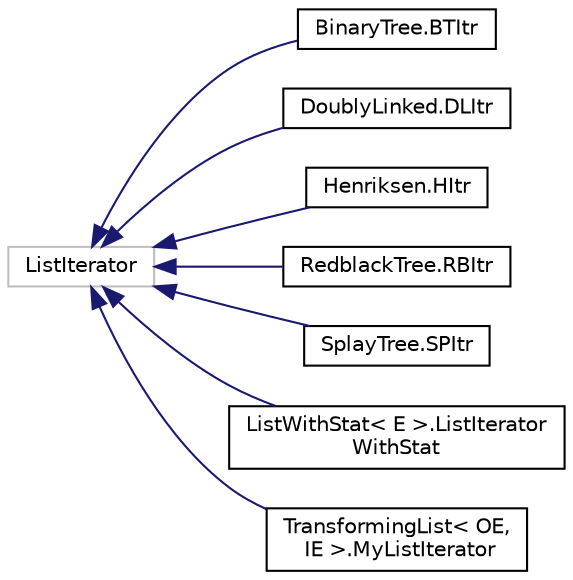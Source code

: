 digraph "Graphical Class Hierarchy"
{
 // INTERACTIVE_SVG=YES
  bgcolor="transparent";
  edge [fontname="Helvetica",fontsize="10",labelfontname="Helvetica",labelfontsize="10"];
  node [fontname="Helvetica",fontsize="10",shape=record];
  rankdir="LR";
  Node757 [label="ListIterator",height=0.2,width=0.4,color="grey75"];
  Node757 -> Node0 [dir="back",color="midnightblue",fontsize="10",style="solid",fontname="Helvetica"];
  Node0 [label="BinaryTree.BTItr",height=0.2,width=0.4,color="black",URL="$d2/d72/classumontreal_1_1ssj_1_1simevents_1_1eventlist_1_1BinaryTree_1_1BTItr.html"];
  Node757 -> Node759 [dir="back",color="midnightblue",fontsize="10",style="solid",fontname="Helvetica"];
  Node759 [label="DoublyLinked.DLItr",height=0.2,width=0.4,color="black",URL="$d5/de3/classumontreal_1_1ssj_1_1simevents_1_1eventlist_1_1DoublyLinked_1_1DLItr.html"];
  Node757 -> Node760 [dir="back",color="midnightblue",fontsize="10",style="solid",fontname="Helvetica"];
  Node760 [label="Henriksen.HItr",height=0.2,width=0.4,color="black",URL="$d1/d4a/classumontreal_1_1ssj_1_1simevents_1_1eventlist_1_1Henriksen_1_1HItr.html"];
  Node757 -> Node761 [dir="back",color="midnightblue",fontsize="10",style="solid",fontname="Helvetica"];
  Node761 [label="RedblackTree.RBItr",height=0.2,width=0.4,color="black",URL="$df/de5/classumontreal_1_1ssj_1_1simevents_1_1eventlist_1_1RedblackTree_1_1RBItr.html"];
  Node757 -> Node762 [dir="back",color="midnightblue",fontsize="10",style="solid",fontname="Helvetica"];
  Node762 [label="SplayTree.SPItr",height=0.2,width=0.4,color="black",URL="$dc/d1c/classumontreal_1_1ssj_1_1simevents_1_1eventlist_1_1SplayTree_1_1SPItr.html"];
  Node757 -> Node763 [dir="back",color="midnightblue",fontsize="10",style="solid",fontname="Helvetica"];
  Node763 [label="ListWithStat\< E \>.ListIterator\lWithStat",height=0.2,width=0.4,color="black",URL="$d9/d05/classumontreal_1_1ssj_1_1simevents_1_1ListWithStat_1_1ListIteratorWithStat.html"];
  Node757 -> Node764 [dir="back",color="midnightblue",fontsize="10",style="solid",fontname="Helvetica"];
  Node764 [label="TransformingList\< OE,\l IE \>.MyListIterator",height=0.2,width=0.4,color="black",URL="$da/d0c/classumontreal_1_1ssj_1_1util_1_1TransformingList_1_1MyListIterator.html"];
}
